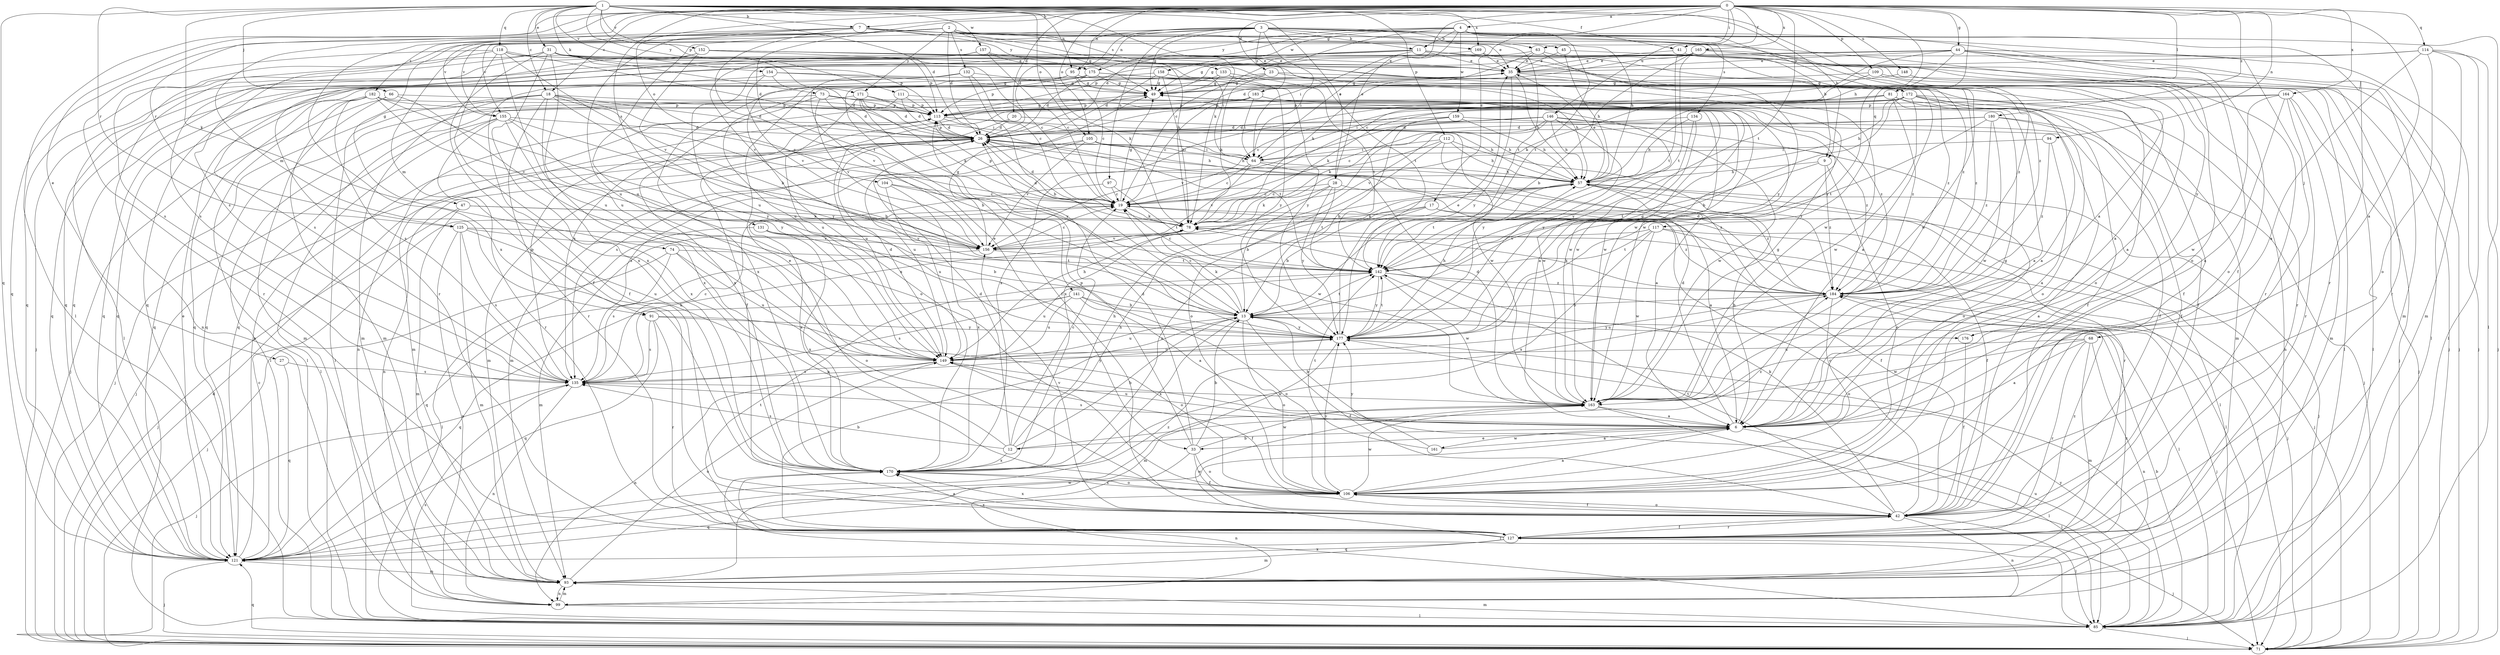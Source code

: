 strict digraph  {
0;
1;
2;
3;
4;
6;
7;
9;
11;
12;
13;
17;
18;
19;
20;
23;
26;
27;
28;
31;
33;
35;
41;
42;
44;
45;
47;
49;
57;
63;
64;
66;
68;
71;
73;
74;
78;
81;
85;
91;
93;
94;
95;
97;
99;
104;
105;
106;
109;
111;
112;
113;
114;
117;
118;
121;
125;
127;
131;
132;
133;
134;
135;
141;
142;
146;
148;
149;
152;
154;
155;
156;
157;
158;
159;
161;
163;
164;
165;
169;
170;
171;
172;
175;
176;
177;
180;
182;
183;
184;
0 -> 4  [label=a];
0 -> 6  [label=a];
0 -> 7  [label=b];
0 -> 17  [label=c];
0 -> 18  [label=c];
0 -> 20  [label=d];
0 -> 23  [label=d];
0 -> 27  [label=e];
0 -> 28  [label=e];
0 -> 41  [label=f];
0 -> 44  [label=g];
0 -> 57  [label=h];
0 -> 63  [label=i];
0 -> 81  [label=l];
0 -> 85  [label=l];
0 -> 91  [label=m];
0 -> 94  [label=n];
0 -> 95  [label=n];
0 -> 104  [label=o];
0 -> 105  [label=o];
0 -> 109  [label=p];
0 -> 114  [label=q];
0 -> 117  [label=q];
0 -> 125  [label=r];
0 -> 131  [label=s];
0 -> 141  [label=t];
0 -> 142  [label=t];
0 -> 146  [label=u];
0 -> 148  [label=u];
0 -> 164  [label=x];
0 -> 165  [label=x];
0 -> 180  [label=z];
1 -> 6  [label=a];
1 -> 7  [label=b];
1 -> 9  [label=b];
1 -> 18  [label=c];
1 -> 26  [label=d];
1 -> 28  [label=e];
1 -> 31  [label=e];
1 -> 41  [label=f];
1 -> 66  [label=j];
1 -> 73  [label=k];
1 -> 74  [label=k];
1 -> 78  [label=k];
1 -> 95  [label=n];
1 -> 105  [label=o];
1 -> 111  [label=p];
1 -> 112  [label=p];
1 -> 118  [label=q];
1 -> 121  [label=q];
1 -> 125  [label=r];
1 -> 152  [label=v];
1 -> 154  [label=v];
1 -> 157  [label=w];
1 -> 169  [label=x];
1 -> 171  [label=y];
2 -> 9  [label=b];
2 -> 26  [label=d];
2 -> 45  [label=g];
2 -> 47  [label=g];
2 -> 49  [label=g];
2 -> 78  [label=k];
2 -> 106  [label=o];
2 -> 121  [label=q];
2 -> 132  [label=s];
2 -> 133  [label=s];
2 -> 149  [label=u];
2 -> 155  [label=v];
2 -> 171  [label=y];
2 -> 182  [label=z];
3 -> 11  [label=b];
3 -> 26  [label=d];
3 -> 49  [label=g];
3 -> 57  [label=h];
3 -> 63  [label=i];
3 -> 64  [label=i];
3 -> 68  [label=j];
3 -> 91  [label=m];
3 -> 95  [label=n];
3 -> 97  [label=n];
3 -> 134  [label=s];
3 -> 135  [label=s];
3 -> 155  [label=v];
3 -> 183  [label=z];
3 -> 184  [label=z];
4 -> 11  [label=b];
4 -> 19  [label=c];
4 -> 26  [label=d];
4 -> 42  [label=f];
4 -> 64  [label=i];
4 -> 85  [label=l];
4 -> 127  [label=r];
4 -> 142  [label=t];
4 -> 158  [label=w];
4 -> 159  [label=w];
4 -> 172  [label=y];
4 -> 175  [label=y];
6 -> 12  [label=b];
6 -> 13  [label=b];
6 -> 26  [label=d];
6 -> 33  [label=e];
6 -> 49  [label=g];
6 -> 57  [label=h];
6 -> 85  [label=l];
6 -> 135  [label=s];
6 -> 149  [label=u];
6 -> 161  [label=w];
7 -> 33  [label=e];
7 -> 35  [label=e];
7 -> 142  [label=t];
7 -> 149  [label=u];
7 -> 155  [label=v];
7 -> 169  [label=x];
7 -> 170  [label=x];
7 -> 175  [label=y];
9 -> 57  [label=h];
9 -> 106  [label=o];
9 -> 142  [label=t];
9 -> 184  [label=z];
11 -> 35  [label=e];
11 -> 49  [label=g];
11 -> 64  [label=i];
11 -> 71  [label=j];
11 -> 121  [label=q];
11 -> 149  [label=u];
11 -> 163  [label=w];
11 -> 176  [label=y];
12 -> 13  [label=b];
12 -> 19  [label=c];
12 -> 26  [label=d];
12 -> 35  [label=e];
12 -> 57  [label=h];
12 -> 135  [label=s];
12 -> 170  [label=x];
12 -> 184  [label=z];
13 -> 19  [label=c];
13 -> 42  [label=f];
13 -> 78  [label=k];
13 -> 106  [label=o];
13 -> 142  [label=t];
13 -> 149  [label=u];
13 -> 170  [label=x];
13 -> 176  [label=y];
13 -> 177  [label=y];
17 -> 13  [label=b];
17 -> 42  [label=f];
17 -> 71  [label=j];
17 -> 78  [label=k];
17 -> 170  [label=x];
18 -> 13  [label=b];
18 -> 19  [label=c];
18 -> 26  [label=d];
18 -> 85  [label=l];
18 -> 93  [label=m];
18 -> 113  [label=p];
18 -> 121  [label=q];
18 -> 127  [label=r];
18 -> 170  [label=x];
18 -> 177  [label=y];
19 -> 26  [label=d];
19 -> 42  [label=f];
19 -> 49  [label=g];
19 -> 78  [label=k];
19 -> 113  [label=p];
20 -> 26  [label=d];
20 -> 57  [label=h];
20 -> 149  [label=u];
23 -> 49  [label=g];
23 -> 78  [label=k];
23 -> 85  [label=l];
23 -> 121  [label=q];
23 -> 184  [label=z];
26 -> 57  [label=h];
26 -> 64  [label=i];
26 -> 71  [label=j];
26 -> 93  [label=m];
26 -> 99  [label=n];
26 -> 113  [label=p];
27 -> 121  [label=q];
27 -> 135  [label=s];
28 -> 6  [label=a];
28 -> 13  [label=b];
28 -> 19  [label=c];
28 -> 78  [label=k];
28 -> 142  [label=t];
28 -> 177  [label=y];
31 -> 19  [label=c];
31 -> 35  [label=e];
31 -> 42  [label=f];
31 -> 64  [label=i];
31 -> 85  [label=l];
31 -> 121  [label=q];
31 -> 149  [label=u];
31 -> 163  [label=w];
31 -> 170  [label=x];
31 -> 184  [label=z];
33 -> 13  [label=b];
33 -> 26  [label=d];
33 -> 42  [label=f];
33 -> 85  [label=l];
33 -> 106  [label=o];
33 -> 113  [label=p];
33 -> 163  [label=w];
35 -> 49  [label=g];
35 -> 57  [label=h];
35 -> 106  [label=o];
35 -> 177  [label=y];
35 -> 184  [label=z];
41 -> 35  [label=e];
41 -> 127  [label=r];
41 -> 142  [label=t];
42 -> 19  [label=c];
42 -> 78  [label=k];
42 -> 85  [label=l];
42 -> 99  [label=n];
42 -> 106  [label=o];
42 -> 127  [label=r];
42 -> 142  [label=t];
42 -> 156  [label=v];
42 -> 170  [label=x];
44 -> 19  [label=c];
44 -> 35  [label=e];
44 -> 71  [label=j];
44 -> 85  [label=l];
44 -> 93  [label=m];
44 -> 106  [label=o];
44 -> 113  [label=p];
44 -> 121  [label=q];
44 -> 177  [label=y];
45 -> 6  [label=a];
45 -> 35  [label=e];
45 -> 57  [label=h];
47 -> 71  [label=j];
47 -> 78  [label=k];
47 -> 93  [label=m];
47 -> 184  [label=z];
49 -> 113  [label=p];
57 -> 19  [label=c];
57 -> 35  [label=e];
57 -> 71  [label=j];
57 -> 85  [label=l];
57 -> 127  [label=r];
57 -> 142  [label=t];
57 -> 184  [label=z];
63 -> 35  [label=e];
63 -> 49  [label=g];
63 -> 78  [label=k];
63 -> 177  [label=y];
63 -> 184  [label=z];
64 -> 19  [label=c];
64 -> 57  [label=h];
64 -> 156  [label=v];
64 -> 184  [label=z];
66 -> 71  [label=j];
66 -> 93  [label=m];
66 -> 106  [label=o];
66 -> 113  [label=p];
68 -> 6  [label=a];
68 -> 93  [label=m];
68 -> 99  [label=n];
68 -> 127  [label=r];
68 -> 149  [label=u];
68 -> 163  [label=w];
71 -> 26  [label=d];
71 -> 121  [label=q];
73 -> 6  [label=a];
73 -> 26  [label=d];
73 -> 113  [label=p];
73 -> 121  [label=q];
73 -> 156  [label=v];
73 -> 163  [label=w];
73 -> 170  [label=x];
74 -> 71  [label=j];
74 -> 106  [label=o];
74 -> 135  [label=s];
74 -> 142  [label=t];
74 -> 149  [label=u];
78 -> 26  [label=d];
78 -> 71  [label=j];
78 -> 93  [label=m];
78 -> 156  [label=v];
81 -> 6  [label=a];
81 -> 19  [label=c];
81 -> 42  [label=f];
81 -> 78  [label=k];
81 -> 106  [label=o];
81 -> 113  [label=p];
81 -> 170  [label=x];
81 -> 184  [label=z];
85 -> 13  [label=b];
85 -> 71  [label=j];
85 -> 93  [label=m];
85 -> 135  [label=s];
85 -> 149  [label=u];
85 -> 170  [label=x];
85 -> 177  [label=y];
91 -> 106  [label=o];
91 -> 121  [label=q];
91 -> 127  [label=r];
91 -> 135  [label=s];
91 -> 177  [label=y];
93 -> 99  [label=n];
93 -> 149  [label=u];
93 -> 184  [label=z];
94 -> 6  [label=a];
94 -> 64  [label=i];
94 -> 184  [label=z];
95 -> 19  [label=c];
95 -> 42  [label=f];
95 -> 49  [label=g];
95 -> 170  [label=x];
95 -> 177  [label=y];
97 -> 19  [label=c];
97 -> 142  [label=t];
97 -> 170  [label=x];
99 -> 85  [label=l];
99 -> 93  [label=m];
104 -> 19  [label=c];
104 -> 149  [label=u];
104 -> 163  [label=w];
104 -> 170  [label=x];
105 -> 57  [label=h];
105 -> 64  [label=i];
105 -> 93  [label=m];
105 -> 106  [label=o];
105 -> 135  [label=s];
105 -> 156  [label=v];
106 -> 6  [label=a];
106 -> 42  [label=f];
106 -> 121  [label=q];
106 -> 163  [label=w];
106 -> 170  [label=x];
106 -> 177  [label=y];
109 -> 6  [label=a];
109 -> 49  [label=g];
109 -> 71  [label=j];
109 -> 78  [label=k];
111 -> 26  [label=d];
111 -> 99  [label=n];
111 -> 113  [label=p];
111 -> 163  [label=w];
112 -> 6  [label=a];
112 -> 57  [label=h];
112 -> 64  [label=i];
112 -> 106  [label=o];
112 -> 149  [label=u];
112 -> 184  [label=z];
113 -> 26  [label=d];
113 -> 49  [label=g];
113 -> 57  [label=h];
113 -> 93  [label=m];
113 -> 142  [label=t];
113 -> 163  [label=w];
114 -> 6  [label=a];
114 -> 35  [label=e];
114 -> 71  [label=j];
114 -> 85  [label=l];
114 -> 93  [label=m];
114 -> 106  [label=o];
114 -> 121  [label=q];
117 -> 71  [label=j];
117 -> 85  [label=l];
117 -> 142  [label=t];
117 -> 156  [label=v];
117 -> 163  [label=w];
117 -> 170  [label=x];
118 -> 13  [label=b];
118 -> 26  [label=d];
118 -> 35  [label=e];
118 -> 113  [label=p];
118 -> 127  [label=r];
118 -> 135  [label=s];
118 -> 149  [label=u];
118 -> 170  [label=x];
121 -> 6  [label=a];
121 -> 19  [label=c];
121 -> 35  [label=e];
121 -> 71  [label=j];
121 -> 93  [label=m];
121 -> 113  [label=p];
121 -> 163  [label=w];
121 -> 184  [label=z];
125 -> 93  [label=m];
125 -> 99  [label=n];
125 -> 106  [label=o];
125 -> 135  [label=s];
125 -> 149  [label=u];
125 -> 156  [label=v];
127 -> 13  [label=b];
127 -> 42  [label=f];
127 -> 71  [label=j];
127 -> 93  [label=m];
127 -> 121  [label=q];
127 -> 142  [label=t];
127 -> 163  [label=w];
127 -> 170  [label=x];
127 -> 184  [label=z];
131 -> 13  [label=b];
131 -> 85  [label=l];
131 -> 156  [label=v];
131 -> 170  [label=x];
132 -> 13  [label=b];
132 -> 19  [label=c];
132 -> 49  [label=g];
132 -> 121  [label=q];
132 -> 135  [label=s];
132 -> 156  [label=v];
133 -> 49  [label=g];
133 -> 142  [label=t];
133 -> 149  [label=u];
133 -> 177  [label=y];
134 -> 26  [label=d];
134 -> 57  [label=h];
134 -> 163  [label=w];
134 -> 177  [label=y];
135 -> 19  [label=c];
135 -> 71  [label=j];
135 -> 78  [label=k];
135 -> 99  [label=n];
135 -> 113  [label=p];
135 -> 163  [label=w];
135 -> 177  [label=y];
141 -> 6  [label=a];
141 -> 13  [label=b];
141 -> 106  [label=o];
141 -> 121  [label=q];
141 -> 135  [label=s];
141 -> 149  [label=u];
142 -> 19  [label=c];
142 -> 85  [label=l];
142 -> 149  [label=u];
142 -> 163  [label=w];
142 -> 177  [label=y];
142 -> 184  [label=z];
146 -> 19  [label=c];
146 -> 26  [label=d];
146 -> 42  [label=f];
146 -> 57  [label=h];
146 -> 135  [label=s];
146 -> 156  [label=v];
146 -> 163  [label=w];
146 -> 170  [label=x];
146 -> 177  [label=y];
146 -> 184  [label=z];
148 -> 49  [label=g];
148 -> 127  [label=r];
149 -> 26  [label=d];
149 -> 42  [label=f];
149 -> 57  [label=h];
149 -> 99  [label=n];
149 -> 135  [label=s];
152 -> 35  [label=e];
152 -> 99  [label=n];
152 -> 113  [label=p];
152 -> 135  [label=s];
152 -> 142  [label=t];
152 -> 156  [label=v];
152 -> 163  [label=w];
154 -> 6  [label=a];
154 -> 26  [label=d];
154 -> 42  [label=f];
154 -> 49  [label=g];
154 -> 156  [label=v];
155 -> 13  [label=b];
155 -> 26  [label=d];
155 -> 71  [label=j];
155 -> 85  [label=l];
155 -> 127  [label=r];
155 -> 170  [label=x];
155 -> 177  [label=y];
156 -> 19  [label=c];
156 -> 49  [label=g];
156 -> 121  [label=q];
156 -> 142  [label=t];
157 -> 19  [label=c];
157 -> 35  [label=e];
157 -> 78  [label=k];
157 -> 127  [label=r];
157 -> 156  [label=v];
158 -> 26  [label=d];
158 -> 42  [label=f];
158 -> 49  [label=g];
158 -> 78  [label=k];
158 -> 121  [label=q];
159 -> 13  [label=b];
159 -> 26  [label=d];
159 -> 57  [label=h];
159 -> 78  [label=k];
159 -> 42  [label=a];
161 -> 6  [label=a];
161 -> 142  [label=t];
161 -> 177  [label=y];
163 -> 6  [label=a];
163 -> 26  [label=d];
163 -> 49  [label=g];
163 -> 85  [label=l];
164 -> 6  [label=a];
164 -> 64  [label=i];
164 -> 71  [label=j];
164 -> 93  [label=m];
164 -> 113  [label=p];
164 -> 127  [label=r];
164 -> 163  [label=w];
165 -> 13  [label=b];
165 -> 26  [label=d];
165 -> 35  [label=e];
165 -> 71  [label=j];
165 -> 127  [label=r];
165 -> 142  [label=t];
169 -> 35  [label=e];
169 -> 71  [label=j];
169 -> 163  [label=w];
170 -> 57  [label=h];
170 -> 99  [label=n];
170 -> 106  [label=o];
171 -> 26  [label=d];
171 -> 42  [label=f];
171 -> 64  [label=i];
171 -> 78  [label=k];
171 -> 85  [label=l];
171 -> 113  [label=p];
171 -> 177  [label=y];
172 -> 6  [label=a];
172 -> 13  [label=b];
172 -> 42  [label=f];
172 -> 57  [label=h];
172 -> 93  [label=m];
172 -> 99  [label=n];
172 -> 113  [label=p];
172 -> 135  [label=s];
172 -> 149  [label=u];
172 -> 163  [label=w];
175 -> 26  [label=d];
175 -> 49  [label=g];
175 -> 57  [label=h];
175 -> 85  [label=l];
175 -> 113  [label=p];
175 -> 170  [label=x];
176 -> 42  [label=f];
177 -> 35  [label=e];
177 -> 49  [label=g];
177 -> 57  [label=h];
177 -> 85  [label=l];
177 -> 93  [label=m];
177 -> 142  [label=t];
177 -> 149  [label=u];
180 -> 26  [label=d];
180 -> 42  [label=f];
180 -> 71  [label=j];
180 -> 142  [label=t];
180 -> 156  [label=v];
180 -> 163  [label=w];
180 -> 184  [label=z];
182 -> 85  [label=l];
182 -> 93  [label=m];
182 -> 113  [label=p];
182 -> 121  [label=q];
182 -> 135  [label=s];
182 -> 156  [label=v];
182 -> 163  [label=w];
182 -> 177  [label=y];
183 -> 19  [label=c];
183 -> 64  [label=i];
183 -> 113  [label=p];
183 -> 121  [label=q];
183 -> 177  [label=y];
183 -> 184  [label=z];
184 -> 13  [label=b];
184 -> 26  [label=d];
184 -> 71  [label=j];
184 -> 78  [label=k];
184 -> 106  [label=o];
184 -> 149  [label=u];
}

